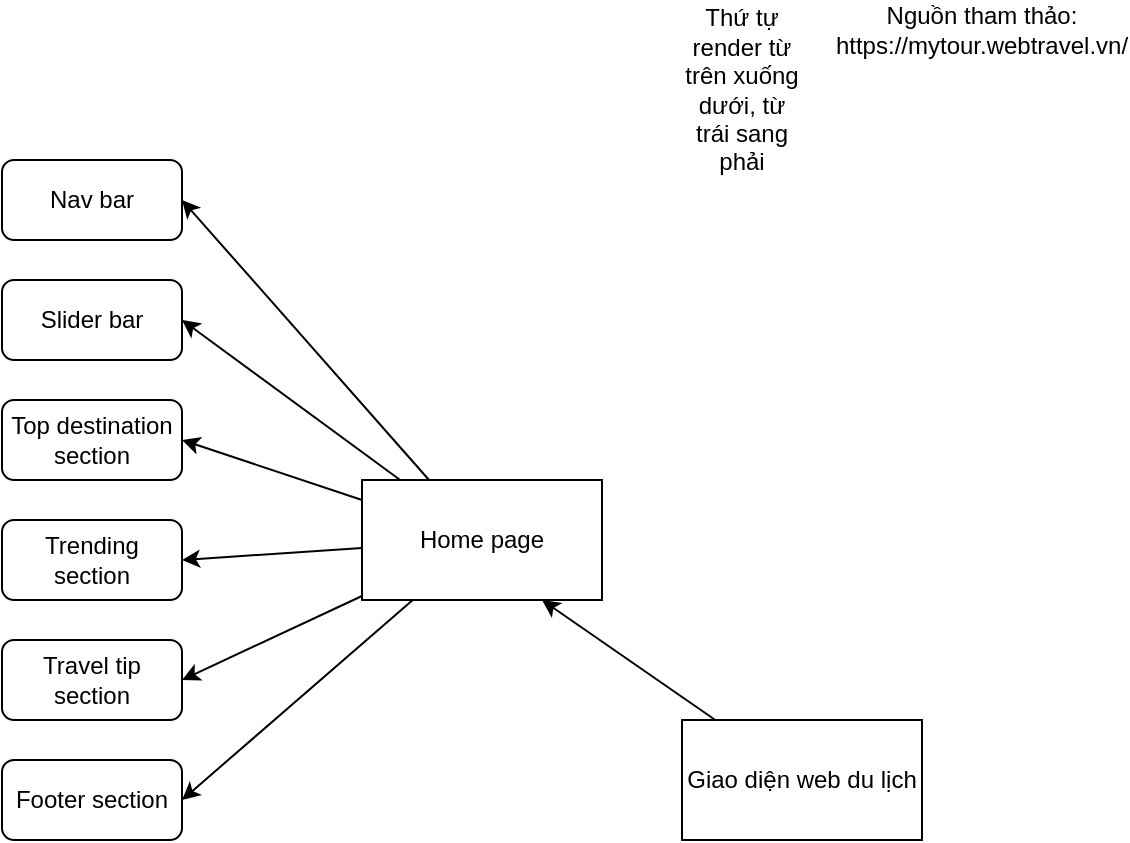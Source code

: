 <mxfile>
    <diagram id="XNOLBbohrNdoLfIYnGLA" name="Page-1">
        <mxGraphModel dx="832" dy="611" grid="1" gridSize="10" guides="1" tooltips="1" connect="1" arrows="1" fold="1" page="1" pageScale="1" pageWidth="850" pageHeight="1100" math="0" shadow="0">
            <root>
                <mxCell id="0"/>
                <mxCell id="1" parent="0"/>
                <mxCell id="28" style="edgeStyle=none;html=1;entryX=0.75;entryY=1;entryDx=0;entryDy=0;" edge="1" parent="1" source="2" target="3">
                    <mxGeometry relative="1" as="geometry"/>
                </mxCell>
                <mxCell id="2" value="Giao diện web du lịch" style="rounded=0;whiteSpace=wrap;html=1;" vertex="1" parent="1">
                    <mxGeometry x="400" y="360" width="120" height="60" as="geometry"/>
                </mxCell>
                <mxCell id="18" style="edgeStyle=none;html=1;entryX=1;entryY=0.5;entryDx=0;entryDy=0;" edge="1" parent="1" source="3" target="9">
                    <mxGeometry relative="1" as="geometry"/>
                </mxCell>
                <mxCell id="19" style="edgeStyle=none;html=1;entryX=1;entryY=0.5;entryDx=0;entryDy=0;" edge="1" parent="1" source="3" target="10">
                    <mxGeometry relative="1" as="geometry"/>
                </mxCell>
                <mxCell id="20" style="edgeStyle=none;html=1;entryX=1;entryY=0.5;entryDx=0;entryDy=0;" edge="1" parent="1" source="3" target="11">
                    <mxGeometry relative="1" as="geometry"/>
                </mxCell>
                <mxCell id="21" style="edgeStyle=none;html=1;entryX=1;entryY=0.5;entryDx=0;entryDy=0;" edge="1" parent="1" source="3" target="14">
                    <mxGeometry relative="1" as="geometry"/>
                </mxCell>
                <mxCell id="22" style="edgeStyle=none;html=1;entryX=1;entryY=0.5;entryDx=0;entryDy=0;" edge="1" parent="1" source="3" target="16">
                    <mxGeometry relative="1" as="geometry"/>
                </mxCell>
                <mxCell id="23" style="edgeStyle=none;html=1;entryX=1;entryY=0.5;entryDx=0;entryDy=0;" edge="1" parent="1" source="3" target="17">
                    <mxGeometry relative="1" as="geometry"/>
                </mxCell>
                <mxCell id="3" value="Home page" style="rounded=0;whiteSpace=wrap;html=1;" vertex="1" parent="1">
                    <mxGeometry x="240" y="240" width="120" height="60" as="geometry"/>
                </mxCell>
                <mxCell id="9" value="Nav bar" style="rounded=1;whiteSpace=wrap;html=1;" vertex="1" parent="1">
                    <mxGeometry x="60" y="80" width="90" height="40" as="geometry"/>
                </mxCell>
                <mxCell id="10" value="Slider bar" style="rounded=1;whiteSpace=wrap;html=1;" vertex="1" parent="1">
                    <mxGeometry x="60" y="140" width="90" height="40" as="geometry"/>
                </mxCell>
                <mxCell id="11" value="Top destination section" style="rounded=1;whiteSpace=wrap;html=1;" vertex="1" parent="1">
                    <mxGeometry x="60" y="200" width="90" height="40" as="geometry"/>
                </mxCell>
                <mxCell id="14" value="Trending section" style="rounded=1;whiteSpace=wrap;html=1;" vertex="1" parent="1">
                    <mxGeometry x="60" y="260" width="90" height="40" as="geometry"/>
                </mxCell>
                <mxCell id="16" value="Travel tip section" style="rounded=1;whiteSpace=wrap;html=1;" vertex="1" parent="1">
                    <mxGeometry x="60" y="320" width="90" height="40" as="geometry"/>
                </mxCell>
                <mxCell id="17" value="Footer section" style="rounded=1;whiteSpace=wrap;html=1;" vertex="1" parent="1">
                    <mxGeometry x="60" y="380" width="90" height="40" as="geometry"/>
                </mxCell>
                <mxCell id="24" value="Thứ tự render từ trên xuống dưới, từ trái sang phải" style="text;html=1;strokeColor=none;fillColor=none;align=center;verticalAlign=middle;whiteSpace=wrap;rounded=0;" vertex="1" parent="1">
                    <mxGeometry x="400" y="30" width="60" height="30" as="geometry"/>
                </mxCell>
                <mxCell id="25" value="Nguồn tham thảo:&lt;br&gt;https://mytour.webtravel.vn/&lt;br&gt;" style="text;html=1;strokeColor=none;fillColor=none;align=center;verticalAlign=middle;whiteSpace=wrap;rounded=0;" vertex="1" parent="1">
                    <mxGeometry x="520" width="60" height="30" as="geometry"/>
                </mxCell>
            </root>
        </mxGraphModel>
    </diagram>
</mxfile>